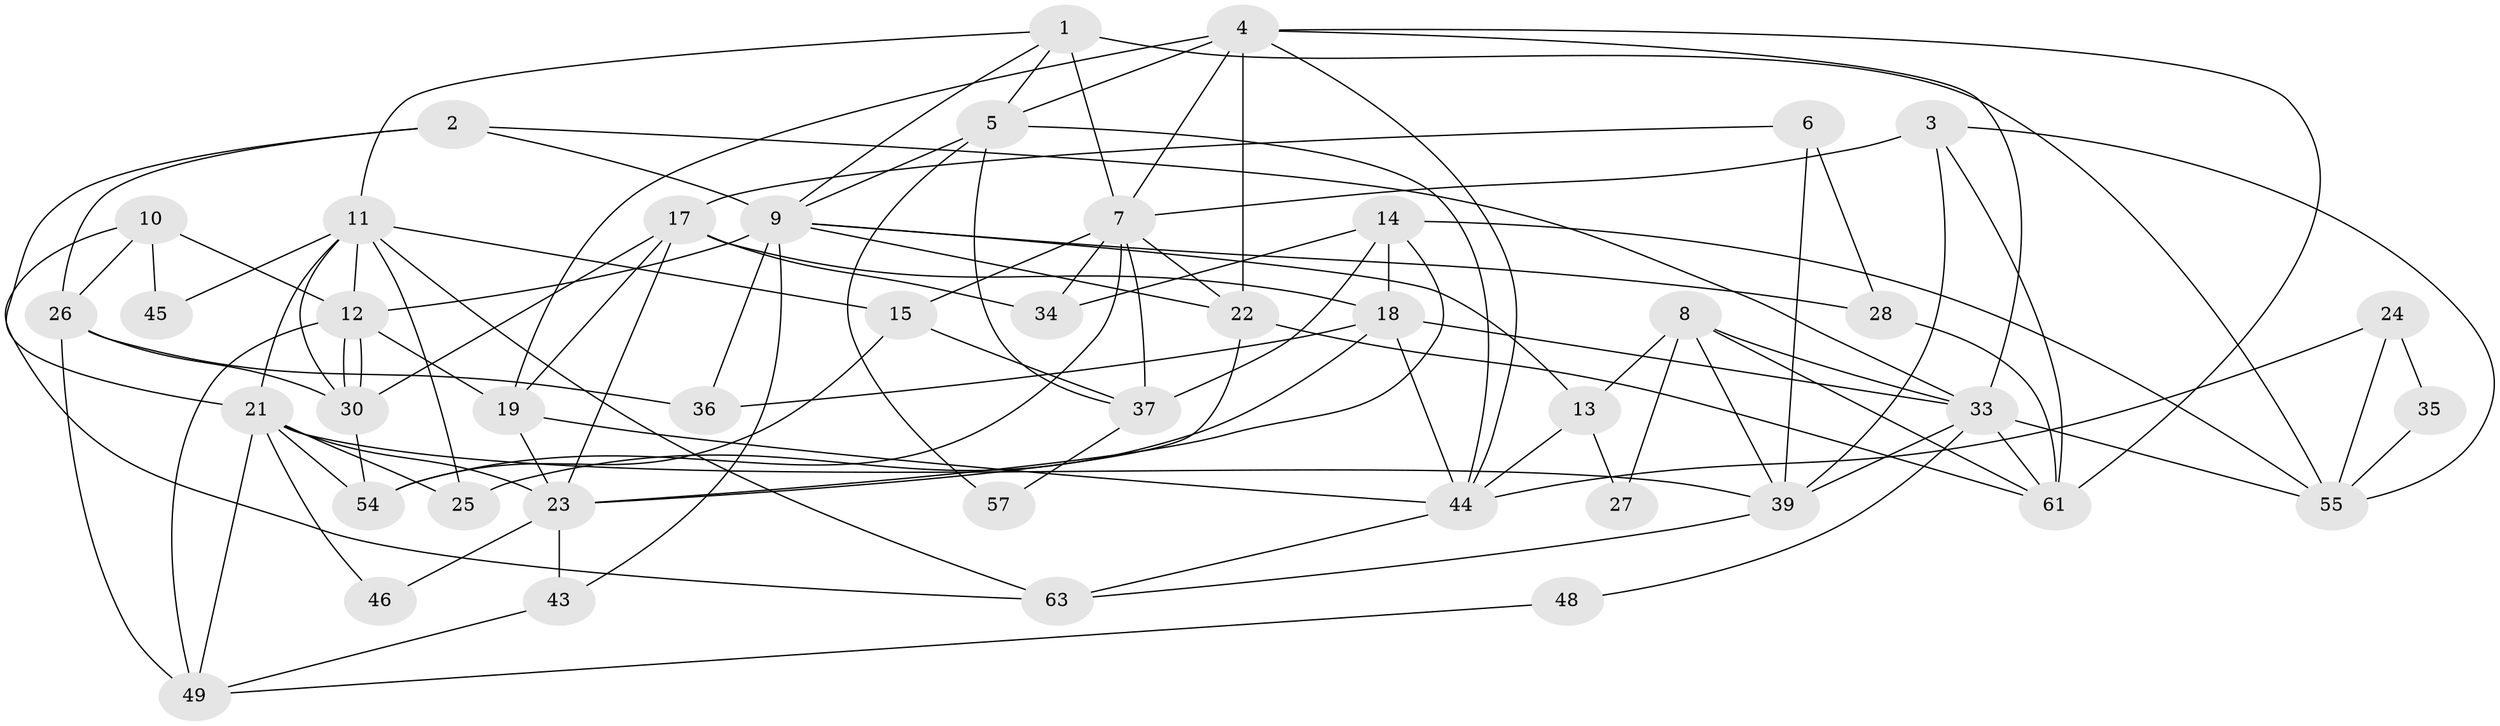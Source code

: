// Generated by graph-tools (version 1.1) at 2025/24/03/03/25 07:24:03]
// undirected, 44 vertices, 106 edges
graph export_dot {
graph [start="1"]
  node [color=gray90,style=filled];
  1;
  2;
  3;
  4 [super="+20"];
  5 [super="+60"];
  6;
  7 [super="+52"];
  8 [super="+29"];
  9 [super="+56"];
  10 [super="+66"];
  11 [super="+16"];
  12 [super="+40"];
  13;
  14 [super="+38"];
  15 [super="+41"];
  17 [super="+58"];
  18 [super="+51"];
  19;
  21 [super="+59"];
  22 [super="+31"];
  23 [super="+42"];
  24;
  25 [super="+62"];
  26 [super="+69"];
  27;
  28 [super="+32"];
  30 [super="+53"];
  33 [super="+64"];
  34;
  35;
  36;
  37 [super="+50"];
  39 [super="+65"];
  43;
  44 [super="+47"];
  45;
  46;
  48;
  49 [super="+67"];
  54;
  55;
  57;
  61 [super="+68"];
  63;
  1 -- 5;
  1 -- 7 [weight=2];
  1 -- 55;
  1 -- 9;
  1 -- 11;
  2 -- 21;
  2 -- 33 [weight=2];
  2 -- 9;
  2 -- 26;
  3 -- 61;
  3 -- 55;
  3 -- 7;
  3 -- 39;
  4 -- 33;
  4 -- 44;
  4 -- 19;
  4 -- 7;
  4 -- 61;
  4 -- 22;
  4 -- 5;
  5 -- 57;
  5 -- 44;
  5 -- 9;
  5 -- 37;
  6 -- 39;
  6 -- 28;
  6 -- 17;
  7 -- 34;
  7 -- 37;
  7 -- 54;
  7 -- 15;
  7 -- 22;
  8 -- 61;
  8 -- 27;
  8 -- 13;
  8 -- 39;
  8 -- 33;
  9 -- 43;
  9 -- 22;
  9 -- 36;
  9 -- 13;
  9 -- 28;
  9 -- 12;
  10 -- 63;
  10 -- 45;
  10 -- 26;
  10 -- 12;
  11 -- 63;
  11 -- 45;
  11 -- 12;
  11 -- 21;
  11 -- 30;
  11 -- 15;
  11 -- 25;
  12 -- 30;
  12 -- 30;
  12 -- 49;
  12 -- 19;
  13 -- 27;
  13 -- 44;
  14 -- 55;
  14 -- 37;
  14 -- 23;
  14 -- 34;
  14 -- 18;
  15 -- 54;
  15 -- 37;
  17 -- 19;
  17 -- 23;
  17 -- 34;
  17 -- 30;
  17 -- 18;
  18 -- 36 [weight=2];
  18 -- 44;
  18 -- 33;
  18 -- 25;
  19 -- 23 [weight=2];
  19 -- 44;
  21 -- 23;
  21 -- 25;
  21 -- 49 [weight=2];
  21 -- 54;
  21 -- 46;
  21 -- 39;
  22 -- 61;
  22 -- 23;
  23 -- 46;
  23 -- 43;
  24 -- 55;
  24 -- 35;
  24 -- 44;
  26 -- 49;
  26 -- 36;
  26 -- 30;
  28 -- 61;
  30 -- 54;
  33 -- 48;
  33 -- 55;
  33 -- 39;
  33 -- 61;
  35 -- 55;
  37 -- 57;
  39 -- 63;
  43 -- 49;
  44 -- 63;
  48 -- 49;
}
